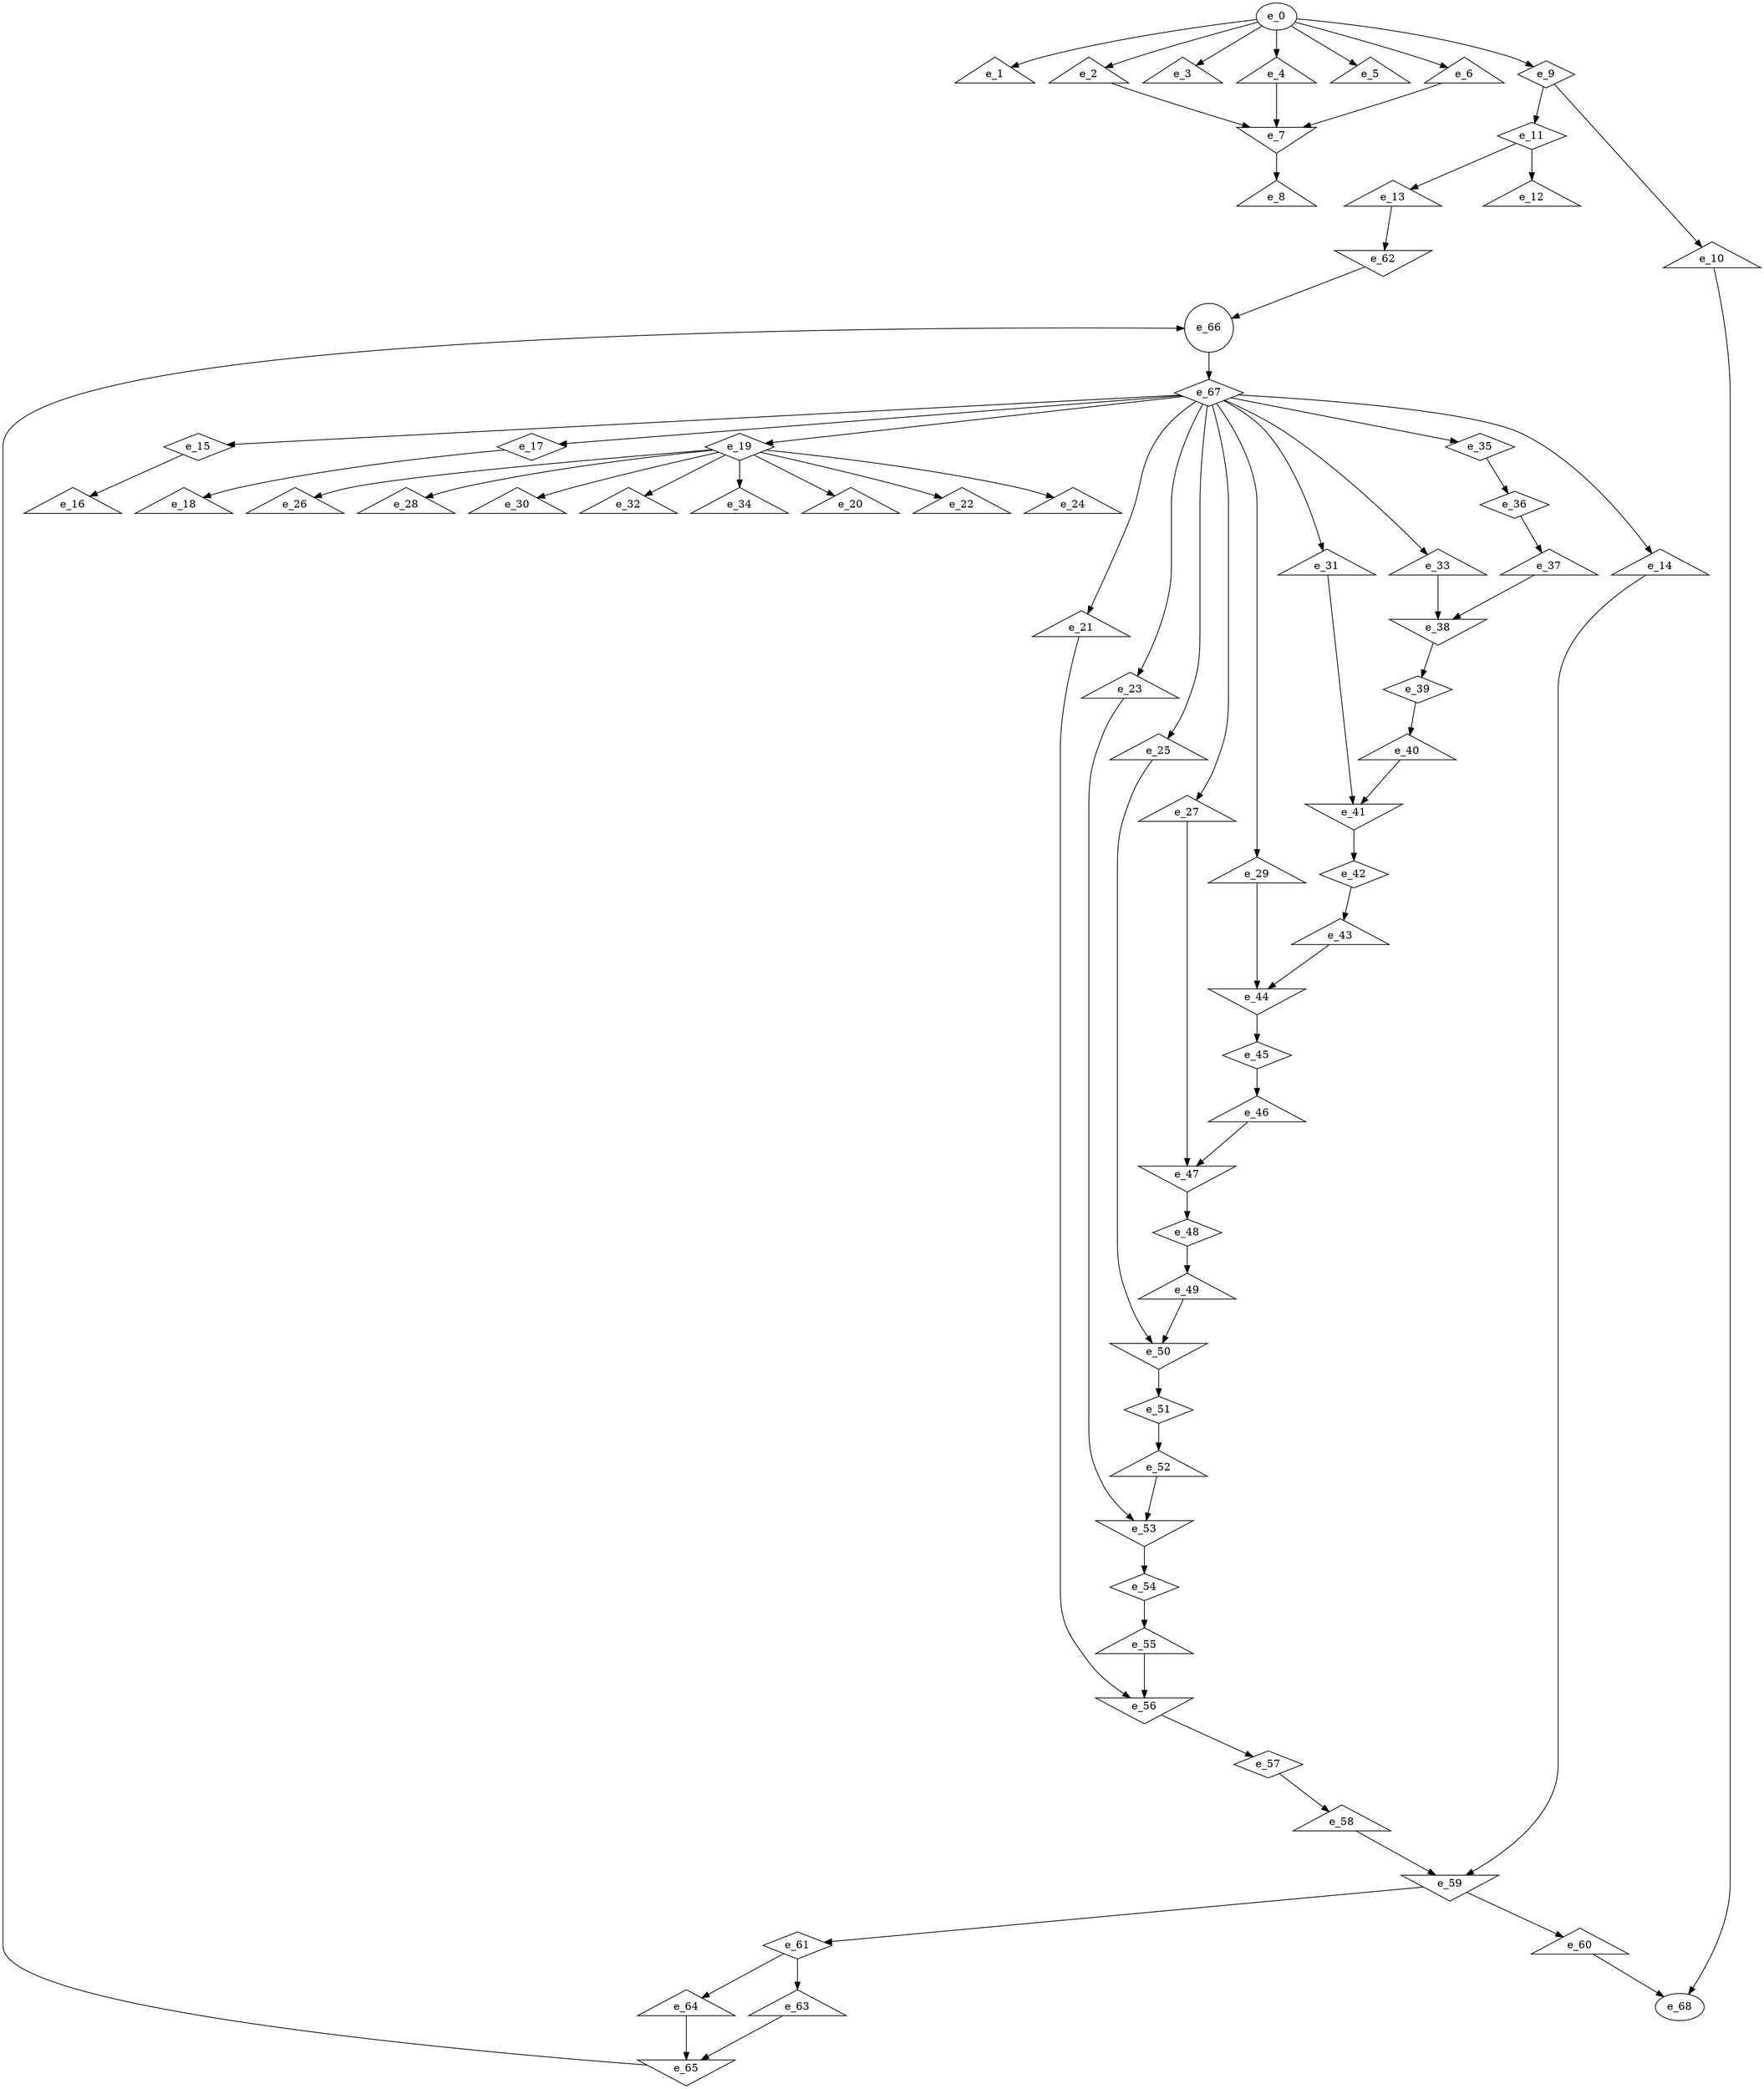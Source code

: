 digraph control_path {
  e_0: entry_node : n ;
  e_1 [shape = triangle];
  e_2 [shape = triangle];
  e_3 [shape = triangle];
  e_4 [shape = triangle];
  e_5 [shape = triangle];
  e_6 [shape = triangle];
  e_7 [shape = invtriangle];
  e_8 [shape = triangle];
  e_9 [shape = diamond];
  e_10 [shape = triangle];
  e_11 [shape = diamond];
  e_12 [shape = triangle];
  e_13 [shape = triangle];
  e_14 [shape = triangle];
  e_15 [shape = diamond];
  e_16 [shape = triangle];
  e_17 [shape = diamond];
  e_18 [shape = triangle];
  e_19 [shape = diamond];
  e_20 [shape = triangle];
  e_21 [shape = triangle];
  e_22 [shape = triangle];
  e_23 [shape = triangle];
  e_24 [shape = triangle];
  e_25 [shape = triangle];
  e_26 [shape = triangle];
  e_27 [shape = triangle];
  e_28 [shape = triangle];
  e_29 [shape = triangle];
  e_30 [shape = triangle];
  e_31 [shape = triangle];
  e_32 [shape = triangle];
  e_33 [shape = triangle];
  e_34 [shape = triangle];
  e_35 [shape = diamond];
  e_36 [shape = diamond];
  e_37 [shape = triangle];
  e_38 [shape = invtriangle];
  e_39 [shape = diamond];
  e_40 [shape = triangle];
  e_41 [shape = invtriangle];
  e_42 [shape = diamond];
  e_43 [shape = triangle];
  e_44 [shape = invtriangle];
  e_45 [shape = diamond];
  e_46 [shape = triangle];
  e_47 [shape = invtriangle];
  e_48 [shape = diamond];
  e_49 [shape = triangle];
  e_50 [shape = invtriangle];
  e_51 [shape = diamond];
  e_52 [shape = triangle];
  e_53 [shape = invtriangle];
  e_54 [shape = diamond];
  e_55 [shape = triangle];
  e_56 [shape = invtriangle];
  e_57 [shape = diamond];
  e_58 [shape = triangle];
  e_59 [shape = invtriangle];
  e_60 [shape = triangle];
  e_61 [shape = diamond];
  e_62 [shape = invtriangle];
  e_63 [shape = triangle];
  e_64 [shape = triangle];
  e_65 [shape = invtriangle];
  e_66 [shape = circle];
  e_67 [shape = diamond];
  e_68: exit_node : s ;
  e_0 -> e_1;
  e_0 -> e_2;
  e_0 -> e_3;
  e_0 -> e_4;
  e_0 -> e_5;
  e_0 -> e_6;
  e_2 -> e_7;
  e_4 -> e_7;
  e_6 -> e_7;
  e_7 -> e_8;
  e_0 -> e_9;
  e_9 -> e_10;
  e_9 -> e_11;
  e_11 -> e_12;
  e_11 -> e_13;
  e_67 -> e_14;
  e_67 -> e_15;
  e_15 -> e_16;
  e_67 -> e_17;
  e_17 -> e_18;
  e_67 -> e_19;
  e_19 -> e_20;
  e_67 -> e_21;
  e_19 -> e_22;
  e_67 -> e_23;
  e_19 -> e_24;
  e_67 -> e_25;
  e_19 -> e_26;
  e_67 -> e_27;
  e_19 -> e_28;
  e_67 -> e_29;
  e_19 -> e_30;
  e_67 -> e_31;
  e_19 -> e_32;
  e_67 -> e_33;
  e_19 -> e_34;
  e_67 -> e_35;
  e_35 -> e_36;
  e_36 -> e_37;
  e_33 -> e_38;
  e_37 -> e_38;
  e_38 -> e_39;
  e_39 -> e_40;
  e_31 -> e_41;
  e_40 -> e_41;
  e_41 -> e_42;
  e_42 -> e_43;
  e_29 -> e_44;
  e_43 -> e_44;
  e_44 -> e_45;
  e_45 -> e_46;
  e_27 -> e_47;
  e_46 -> e_47;
  e_47 -> e_48;
  e_48 -> e_49;
  e_25 -> e_50;
  e_49 -> e_50;
  e_50 -> e_51;
  e_51 -> e_52;
  e_23 -> e_53;
  e_52 -> e_53;
  e_53 -> e_54;
  e_54 -> e_55;
  e_21 -> e_56;
  e_55 -> e_56;
  e_56 -> e_57;
  e_57 -> e_58;
  e_14 -> e_59;
  e_58 -> e_59;
  e_59 -> e_60;
  e_59 -> e_61;
  e_13 -> e_62;
  e_61 -> e_63;
  e_61 -> e_64;
  e_63 -> e_65;
  e_64 -> e_65;
  e_62 -> e_66;
  e_65 -> e_66;
  e_66 -> e_67;
  e_10 -> e_68;
  e_60 -> e_68;
}
